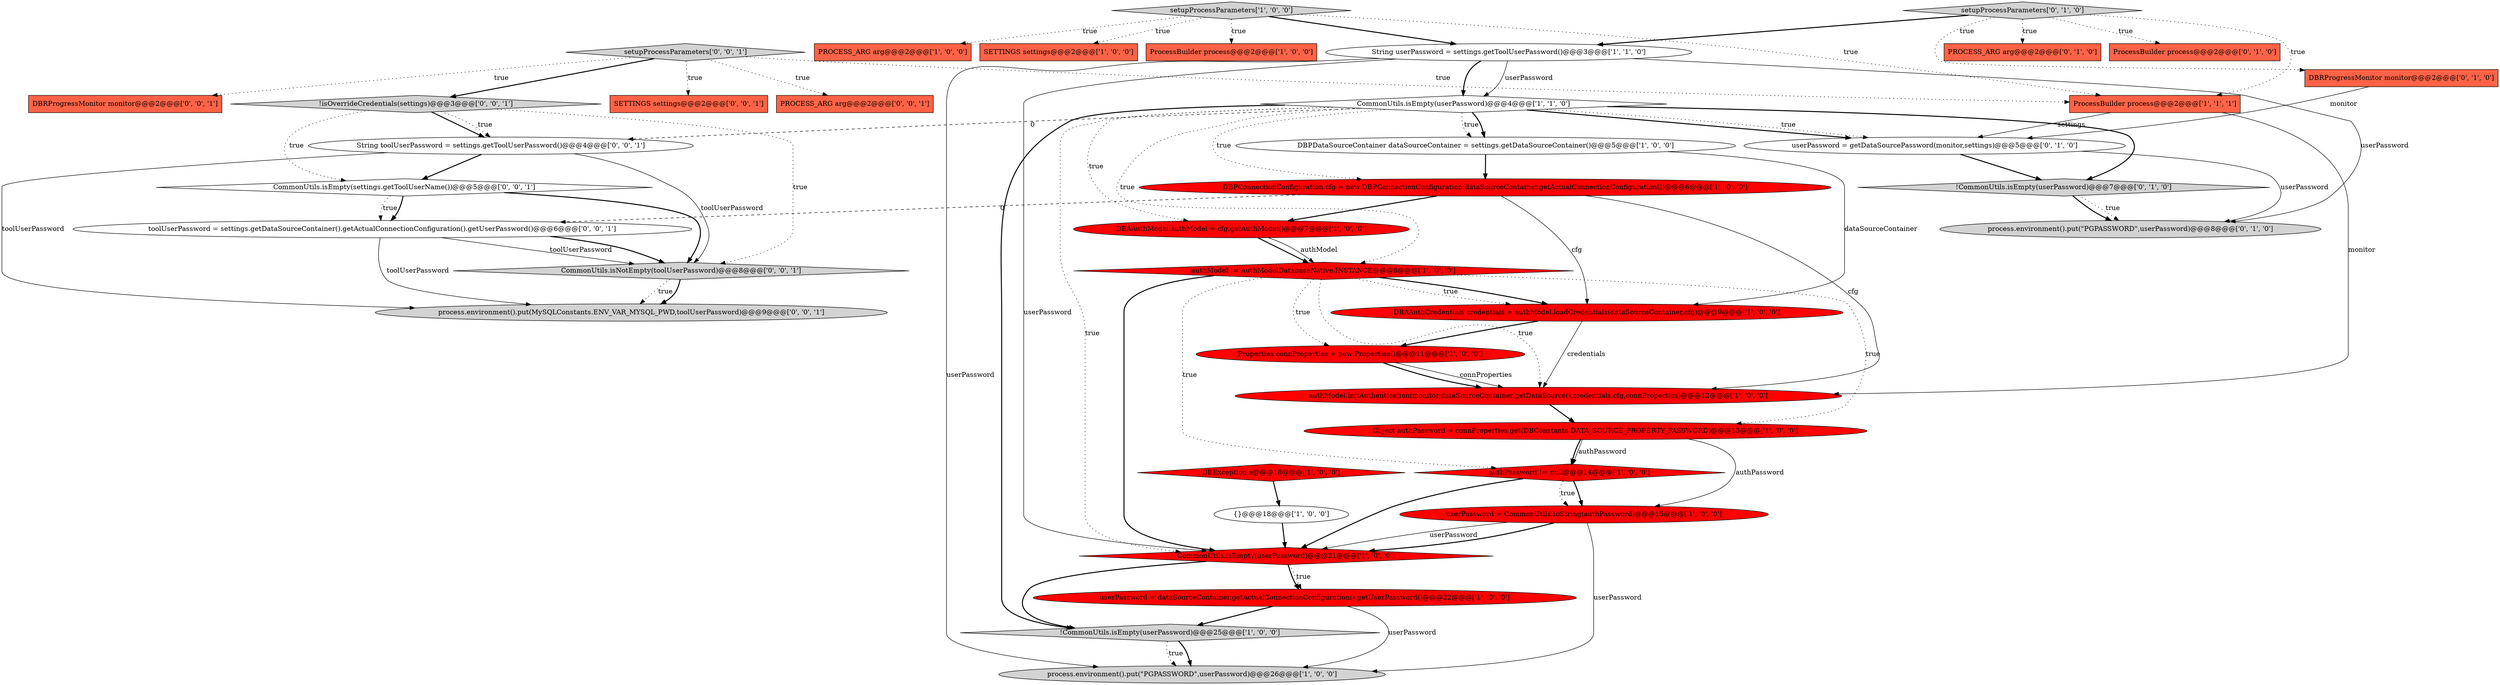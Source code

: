 digraph {
10 [style = filled, label = "{}@@@18@@@['1', '0', '0']", fillcolor = white, shape = ellipse image = "AAA0AAABBB1BBB"];
17 [style = filled, label = "userPassword = dataSourceContainer.getActualConnectionConfiguration().getUserPassword()@@@22@@@['1', '0', '0']", fillcolor = red, shape = ellipse image = "AAA1AAABBB1BBB"];
21 [style = filled, label = "DBPConnectionConfiguration cfg = new DBPConnectionConfiguration(dataSourceContainer.getActualConnectionConfiguration())@@@6@@@['1', '0', '0']", fillcolor = red, shape = ellipse image = "AAA1AAABBB1BBB"];
28 [style = filled, label = "DBRProgressMonitor monitor@@@2@@@['0', '1', '0']", fillcolor = tomato, shape = box image = "AAA0AAABBB2BBB"];
31 [style = filled, label = "DBRProgressMonitor monitor@@@2@@@['0', '0', '1']", fillcolor = tomato, shape = box image = "AAA0AAABBB3BBB"];
30 [style = filled, label = "CommonUtils.isEmpty(settings.getToolUserName())@@@5@@@['0', '0', '1']", fillcolor = white, shape = diamond image = "AAA0AAABBB3BBB"];
13 [style = filled, label = "setupProcessParameters['1', '0', '0']", fillcolor = lightgray, shape = diamond image = "AAA0AAABBB1BBB"];
12 [style = filled, label = "authPassword != null@@@14@@@['1', '0', '0']", fillcolor = red, shape = diamond image = "AAA1AAABBB1BBB"];
9 [style = filled, label = "ProcessBuilder process@@@2@@@['1', '0', '0']", fillcolor = tomato, shape = box image = "AAA0AAABBB1BBB"];
38 [style = filled, label = "setupProcessParameters['0', '0', '1']", fillcolor = lightgray, shape = diamond image = "AAA0AAABBB3BBB"];
5 [style = filled, label = "authModel.initAuthentication(monitor,dataSourceContainer.getDataSource(),credentials,cfg,connProperties)@@@12@@@['1', '0', '0']", fillcolor = red, shape = ellipse image = "AAA1AAABBB1BBB"];
26 [style = filled, label = "process.environment().put(\"PGPASSWORD\",userPassword)@@@8@@@['0', '1', '0']", fillcolor = lightgray, shape = ellipse image = "AAA0AAABBB2BBB"];
3 [style = filled, label = "String userPassword = settings.getToolUserPassword()@@@3@@@['1', '1', '0']", fillcolor = white, shape = ellipse image = "AAA0AAABBB1BBB"];
16 [style = filled, label = "Properties connProperties = new Properties()@@@11@@@['1', '0', '0']", fillcolor = red, shape = ellipse image = "AAA1AAABBB1BBB"];
8 [style = filled, label = "DBAAuthModel authModel = cfg.getAuthModel()@@@7@@@['1', '0', '0']", fillcolor = red, shape = ellipse image = "AAA1AAABBB1BBB"];
37 [style = filled, label = "String toolUserPassword = settings.getToolUserPassword()@@@4@@@['0', '0', '1']", fillcolor = white, shape = ellipse image = "AAA0AAABBB3BBB"];
32 [style = filled, label = "toolUserPassword = settings.getDataSourceContainer().getActualConnectionConfiguration().getUserPassword()@@@6@@@['0', '0', '1']", fillcolor = white, shape = ellipse image = "AAA0AAABBB3BBB"];
2 [style = filled, label = "CommonUtils.isEmpty(userPassword)@@@21@@@['1', '0', '0']", fillcolor = red, shape = diamond image = "AAA1AAABBB1BBB"];
11 [style = filled, label = "PROCESS_ARG arg@@@2@@@['1', '0', '0']", fillcolor = tomato, shape = box image = "AAA0AAABBB1BBB"];
27 [style = filled, label = "PROCESS_ARG arg@@@2@@@['0', '1', '0']", fillcolor = tomato, shape = box image = "AAA0AAABBB2BBB"];
39 [style = filled, label = "!isOverrideCredentials(settings)@@@3@@@['0', '0', '1']", fillcolor = lightgray, shape = diamond image = "AAA0AAABBB3BBB"];
4 [style = filled, label = "DBAAuthCredentials credentials = authModel.loadCredentials(dataSourceContainer,cfg)@@@9@@@['1', '0', '0']", fillcolor = red, shape = ellipse image = "AAA1AAABBB1BBB"];
1 [style = filled, label = "CommonUtils.isEmpty(userPassword)@@@4@@@['1', '1', '0']", fillcolor = white, shape = diamond image = "AAA0AAABBB1BBB"];
20 [style = filled, label = "process.environment().put(\"PGPASSWORD\",userPassword)@@@26@@@['1', '0', '0']", fillcolor = lightgray, shape = ellipse image = "AAA0AAABBB1BBB"];
29 [style = filled, label = "userPassword = getDataSourcePassword(monitor,settings)@@@5@@@['0', '1', '0']", fillcolor = white, shape = ellipse image = "AAA0AAABBB2BBB"];
33 [style = filled, label = "CommonUtils.isNotEmpty(toolUserPassword)@@@8@@@['0', '0', '1']", fillcolor = lightgray, shape = diamond image = "AAA0AAABBB3BBB"];
34 [style = filled, label = "SETTINGS settings@@@2@@@['0', '0', '1']", fillcolor = tomato, shape = box image = "AAA0AAABBB3BBB"];
35 [style = filled, label = "process.environment().put(MySQLConstants.ENV_VAR_MYSQL_PWD,toolUserPassword)@@@9@@@['0', '0', '1']", fillcolor = lightgray, shape = ellipse image = "AAA0AAABBB3BBB"];
24 [style = filled, label = "ProcessBuilder process@@@2@@@['0', '1', '0']", fillcolor = tomato, shape = box image = "AAA0AAABBB2BBB"];
0 [style = filled, label = "SETTINGS settings@@@2@@@['1', '0', '0']", fillcolor = tomato, shape = box image = "AAA0AAABBB1BBB"];
19 [style = filled, label = "!CommonUtils.isEmpty(userPassword)@@@25@@@['1', '0', '0']", fillcolor = lightgray, shape = diamond image = "AAA0AAABBB1BBB"];
6 [style = filled, label = "DBPDataSourceContainer dataSourceContainer = settings.getDataSourceContainer()@@@5@@@['1', '0', '0']", fillcolor = white, shape = ellipse image = "AAA0AAABBB1BBB"];
25 [style = filled, label = "!CommonUtils.isEmpty(userPassword)@@@7@@@['0', '1', '0']", fillcolor = lightgray, shape = diamond image = "AAA0AAABBB2BBB"];
7 [style = filled, label = "userPassword = CommonUtils.toString(authPassword)@@@15@@@['1', '0', '0']", fillcolor = red, shape = ellipse image = "AAA1AAABBB1BBB"];
14 [style = filled, label = "ProcessBuilder process@@@2@@@['1', '1', '1']", fillcolor = tomato, shape = box image = "AAA0AAABBB1BBB"];
15 [style = filled, label = "authModel != AuthModelDatabaseNative.INSTANCE@@@8@@@['1', '0', '0']", fillcolor = red, shape = diamond image = "AAA1AAABBB1BBB"];
22 [style = filled, label = "Object authPassword = connProperties.get(DBConstants.DATA_SOURCE_PROPERTY_PASSWORD)@@@13@@@['1', '0', '0']", fillcolor = red, shape = ellipse image = "AAA1AAABBB1BBB"];
36 [style = filled, label = "PROCESS_ARG arg@@@2@@@['0', '0', '1']", fillcolor = tomato, shape = box image = "AAA0AAABBB3BBB"];
18 [style = filled, label = "DBException e@@@18@@@['1', '0', '0']", fillcolor = red, shape = diamond image = "AAA1AAABBB1BBB"];
23 [style = filled, label = "setupProcessParameters['0', '1', '0']", fillcolor = lightgray, shape = diamond image = "AAA0AAABBB2BBB"];
29->26 [style = solid, label="userPassword"];
38->14 [style = dotted, label="true"];
38->34 [style = dotted, label="true"];
6->4 [style = solid, label="dataSourceContainer"];
21->8 [style = bold, label=""];
1->21 [style = dotted, label="true"];
38->39 [style = bold, label=""];
21->4 [style = solid, label="cfg"];
12->7 [style = bold, label=""];
16->5 [style = solid, label="connProperties"];
12->2 [style = bold, label=""];
7->20 [style = solid, label="userPassword"];
33->35 [style = dotted, label="true"];
38->31 [style = dotted, label="true"];
1->6 [style = dotted, label="true"];
32->35 [style = solid, label="toolUserPassword"];
4->16 [style = bold, label=""];
13->9 [style = dotted, label="true"];
37->35 [style = solid, label="toolUserPassword"];
19->20 [style = bold, label=""];
37->33 [style = solid, label="toolUserPassword"];
23->3 [style = bold, label=""];
15->16 [style = dotted, label="true"];
21->32 [style = dashed, label="0"];
23->14 [style = dotted, label="true"];
13->0 [style = dotted, label="true"];
7->2 [style = bold, label=""];
1->15 [style = dotted, label="true"];
22->7 [style = solid, label="authPassword"];
25->26 [style = bold, label=""];
23->27 [style = dotted, label="true"];
1->8 [style = dotted, label="true"];
30->32 [style = dotted, label="true"];
15->12 [style = dotted, label="true"];
10->2 [style = bold, label=""];
21->5 [style = solid, label="cfg"];
1->19 [style = bold, label=""];
12->7 [style = dotted, label="true"];
5->22 [style = bold, label=""];
23->24 [style = dotted, label="true"];
25->26 [style = dotted, label="true"];
22->12 [style = solid, label="authPassword"];
2->17 [style = bold, label=""];
39->37 [style = bold, label=""];
15->5 [style = dotted, label="true"];
1->37 [style = dashed, label="0"];
8->15 [style = bold, label=""];
30->33 [style = bold, label=""];
3->1 [style = bold, label=""];
6->21 [style = bold, label=""];
37->30 [style = bold, label=""];
23->28 [style = dotted, label="true"];
17->20 [style = solid, label="userPassword"];
28->29 [style = solid, label="monitor"];
30->32 [style = bold, label=""];
32->33 [style = solid, label="toolUserPassword"];
39->30 [style = dotted, label="true"];
14->29 [style = solid, label="settings"];
32->33 [style = bold, label=""];
7->2 [style = solid, label="userPassword"];
8->15 [style = solid, label="authModel"];
39->37 [style = dotted, label="true"];
3->2 [style = solid, label="userPassword"];
1->6 [style = bold, label=""];
18->10 [style = bold, label=""];
3->20 [style = solid, label="userPassword"];
16->5 [style = bold, label=""];
13->11 [style = dotted, label="true"];
1->29 [style = bold, label=""];
13->14 [style = dotted, label="true"];
1->25 [style = bold, label=""];
38->36 [style = dotted, label="true"];
15->2 [style = bold, label=""];
33->35 [style = bold, label=""];
2->19 [style = bold, label=""];
19->20 [style = dotted, label="true"];
2->17 [style = dotted, label="true"];
29->25 [style = bold, label=""];
15->22 [style = dotted, label="true"];
17->19 [style = bold, label=""];
4->5 [style = solid, label="credentials"];
15->4 [style = dotted, label="true"];
1->29 [style = dotted, label="true"];
13->3 [style = bold, label=""];
22->12 [style = bold, label=""];
3->26 [style = solid, label="userPassword"];
15->4 [style = bold, label=""];
3->1 [style = solid, label="userPassword"];
1->2 [style = dotted, label="true"];
39->33 [style = dotted, label="true"];
14->5 [style = solid, label="monitor"];
}
